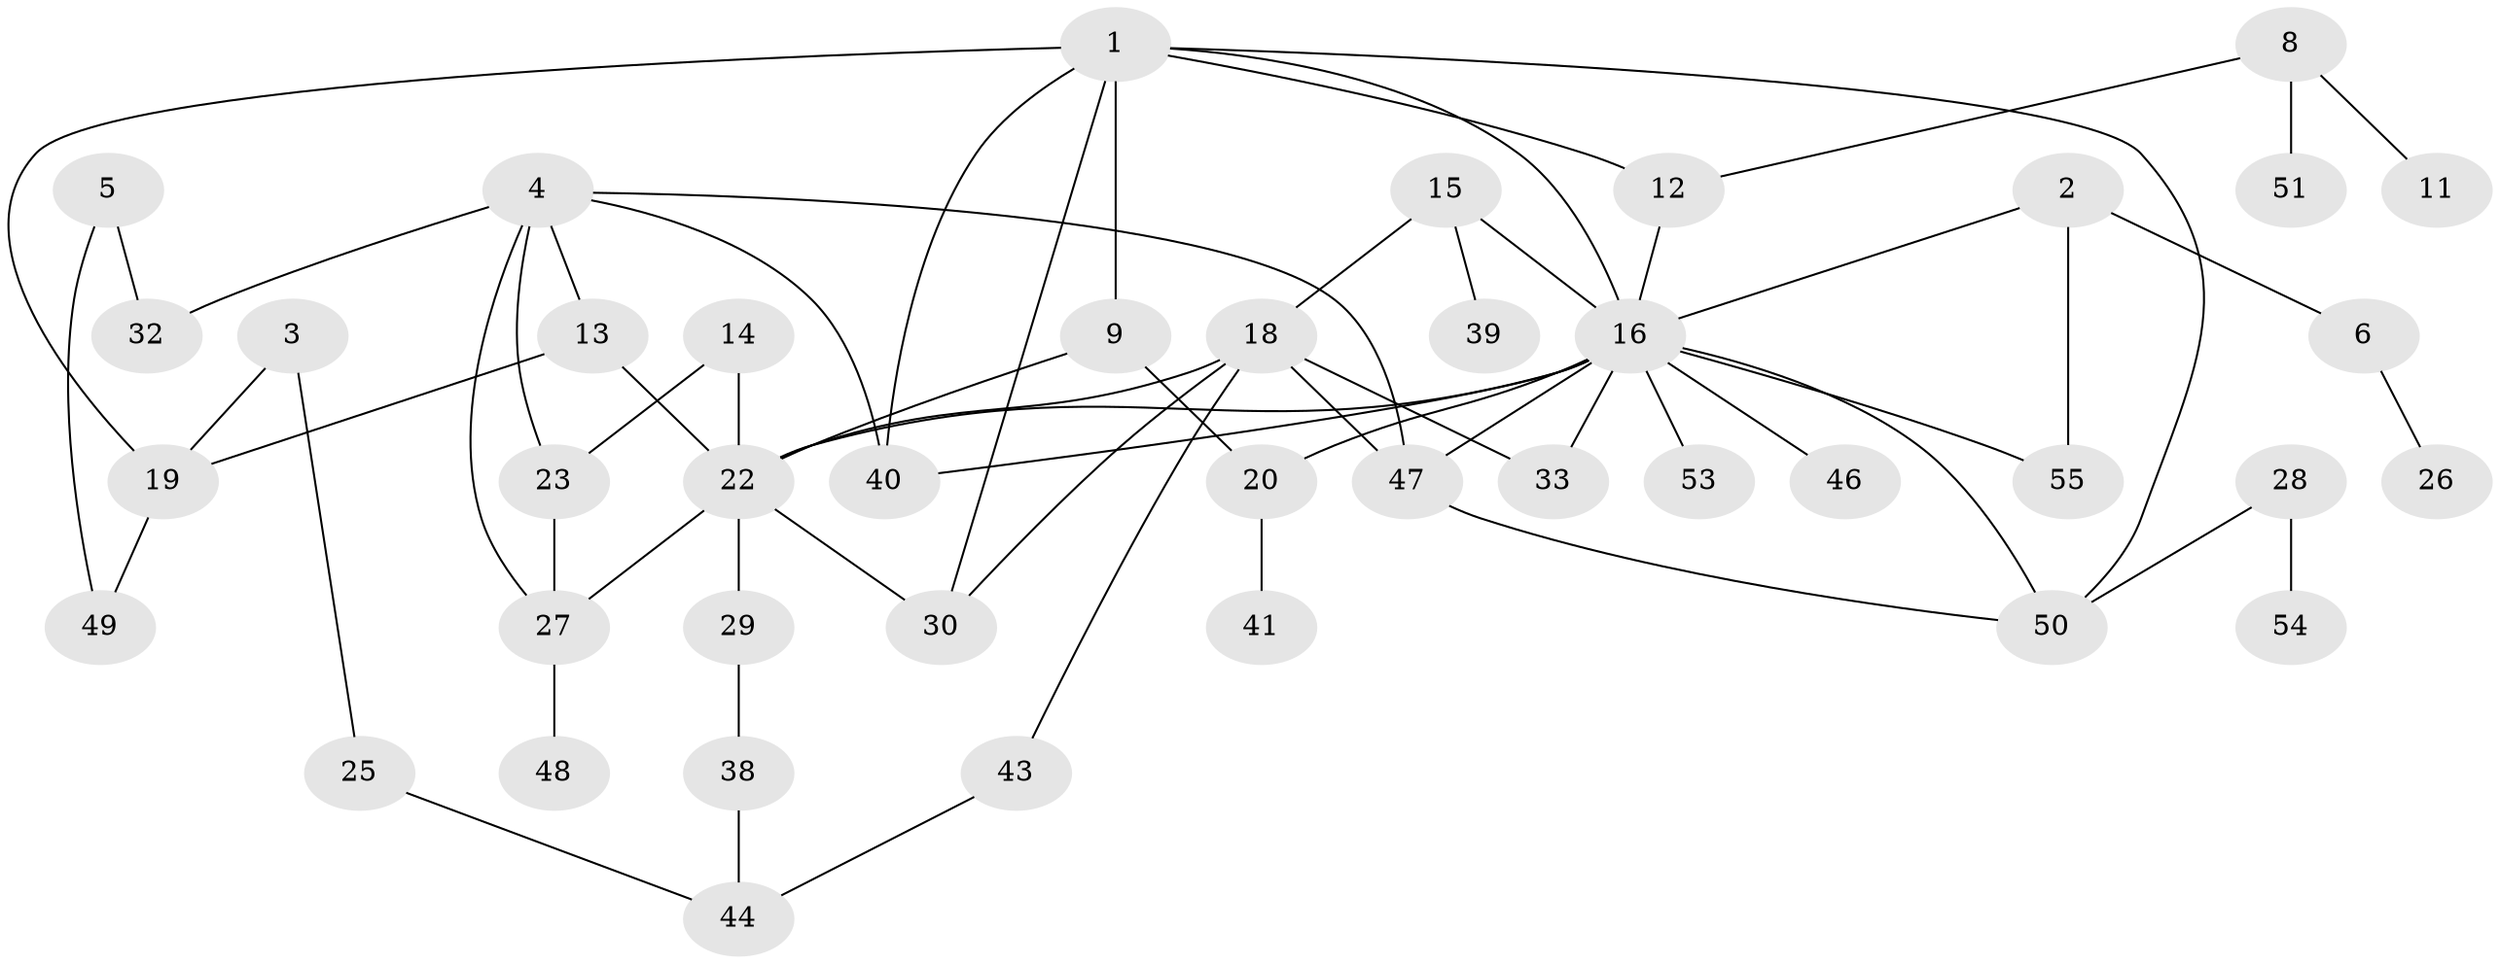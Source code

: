 // original degree distribution, {4: 0.1, 3: 0.21818181818181817, 2: 0.2909090909090909, 1: 0.21818181818181817, 0: 0.1, 5: 0.05454545454545454, 6: 0.01818181818181818}
// Generated by graph-tools (version 1.1) at 2025/33/03/09/25 02:33:34]
// undirected, 42 vertices, 62 edges
graph export_dot {
graph [start="1"]
  node [color=gray90,style=filled];
  1;
  2;
  3;
  4;
  5;
  6;
  8;
  9;
  11;
  12;
  13;
  14;
  15;
  16;
  18;
  19;
  20;
  22;
  23;
  25;
  26;
  27;
  28;
  29;
  30;
  32;
  33;
  38;
  39;
  40;
  41;
  43;
  44;
  46;
  47;
  48;
  49;
  50;
  51;
  53;
  54;
  55;
  1 -- 9 [weight=1.0];
  1 -- 12 [weight=1.0];
  1 -- 16 [weight=1.0];
  1 -- 19 [weight=1.0];
  1 -- 30 [weight=1.0];
  1 -- 40 [weight=1.0];
  1 -- 50 [weight=1.0];
  2 -- 6 [weight=1.0];
  2 -- 16 [weight=1.0];
  2 -- 55 [weight=1.0];
  3 -- 19 [weight=1.0];
  3 -- 25 [weight=1.0];
  4 -- 13 [weight=1.0];
  4 -- 23 [weight=1.0];
  4 -- 27 [weight=1.0];
  4 -- 32 [weight=1.0];
  4 -- 40 [weight=1.0];
  4 -- 47 [weight=1.0];
  5 -- 32 [weight=1.0];
  5 -- 49 [weight=1.0];
  6 -- 26 [weight=1.0];
  8 -- 11 [weight=1.0];
  8 -- 12 [weight=1.0];
  8 -- 51 [weight=1.0];
  9 -- 20 [weight=1.0];
  9 -- 22 [weight=1.0];
  12 -- 16 [weight=1.0];
  13 -- 19 [weight=1.0];
  13 -- 22 [weight=2.0];
  14 -- 22 [weight=1.0];
  14 -- 23 [weight=1.0];
  15 -- 16 [weight=1.0];
  15 -- 18 [weight=1.0];
  15 -- 39 [weight=1.0];
  16 -- 20 [weight=1.0];
  16 -- 22 [weight=2.0];
  16 -- 33 [weight=1.0];
  16 -- 40 [weight=1.0];
  16 -- 46 [weight=1.0];
  16 -- 47 [weight=1.0];
  16 -- 50 [weight=1.0];
  16 -- 53 [weight=1.0];
  16 -- 55 [weight=1.0];
  18 -- 22 [weight=2.0];
  18 -- 30 [weight=1.0];
  18 -- 33 [weight=1.0];
  18 -- 43 [weight=1.0];
  18 -- 47 [weight=1.0];
  19 -- 49 [weight=1.0];
  20 -- 41 [weight=1.0];
  22 -- 27 [weight=1.0];
  22 -- 29 [weight=2.0];
  22 -- 30 [weight=2.0];
  23 -- 27 [weight=1.0];
  25 -- 44 [weight=1.0];
  27 -- 48 [weight=1.0];
  28 -- 50 [weight=1.0];
  28 -- 54 [weight=1.0];
  29 -- 38 [weight=1.0];
  38 -- 44 [weight=1.0];
  43 -- 44 [weight=1.0];
  47 -- 50 [weight=1.0];
}
